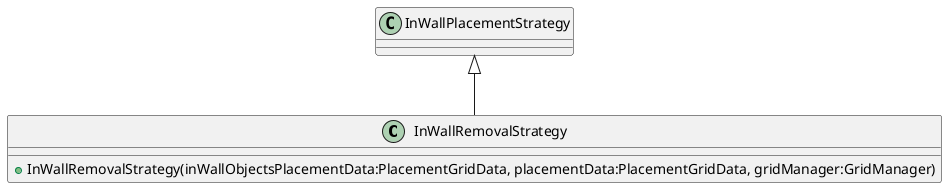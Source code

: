 @startuml
class InWallRemovalStrategy {
    + InWallRemovalStrategy(inWallObjectsPlacementData:PlacementGridData, placementData:PlacementGridData, gridManager:GridManager)
}
InWallPlacementStrategy <|-- InWallRemovalStrategy
@enduml
